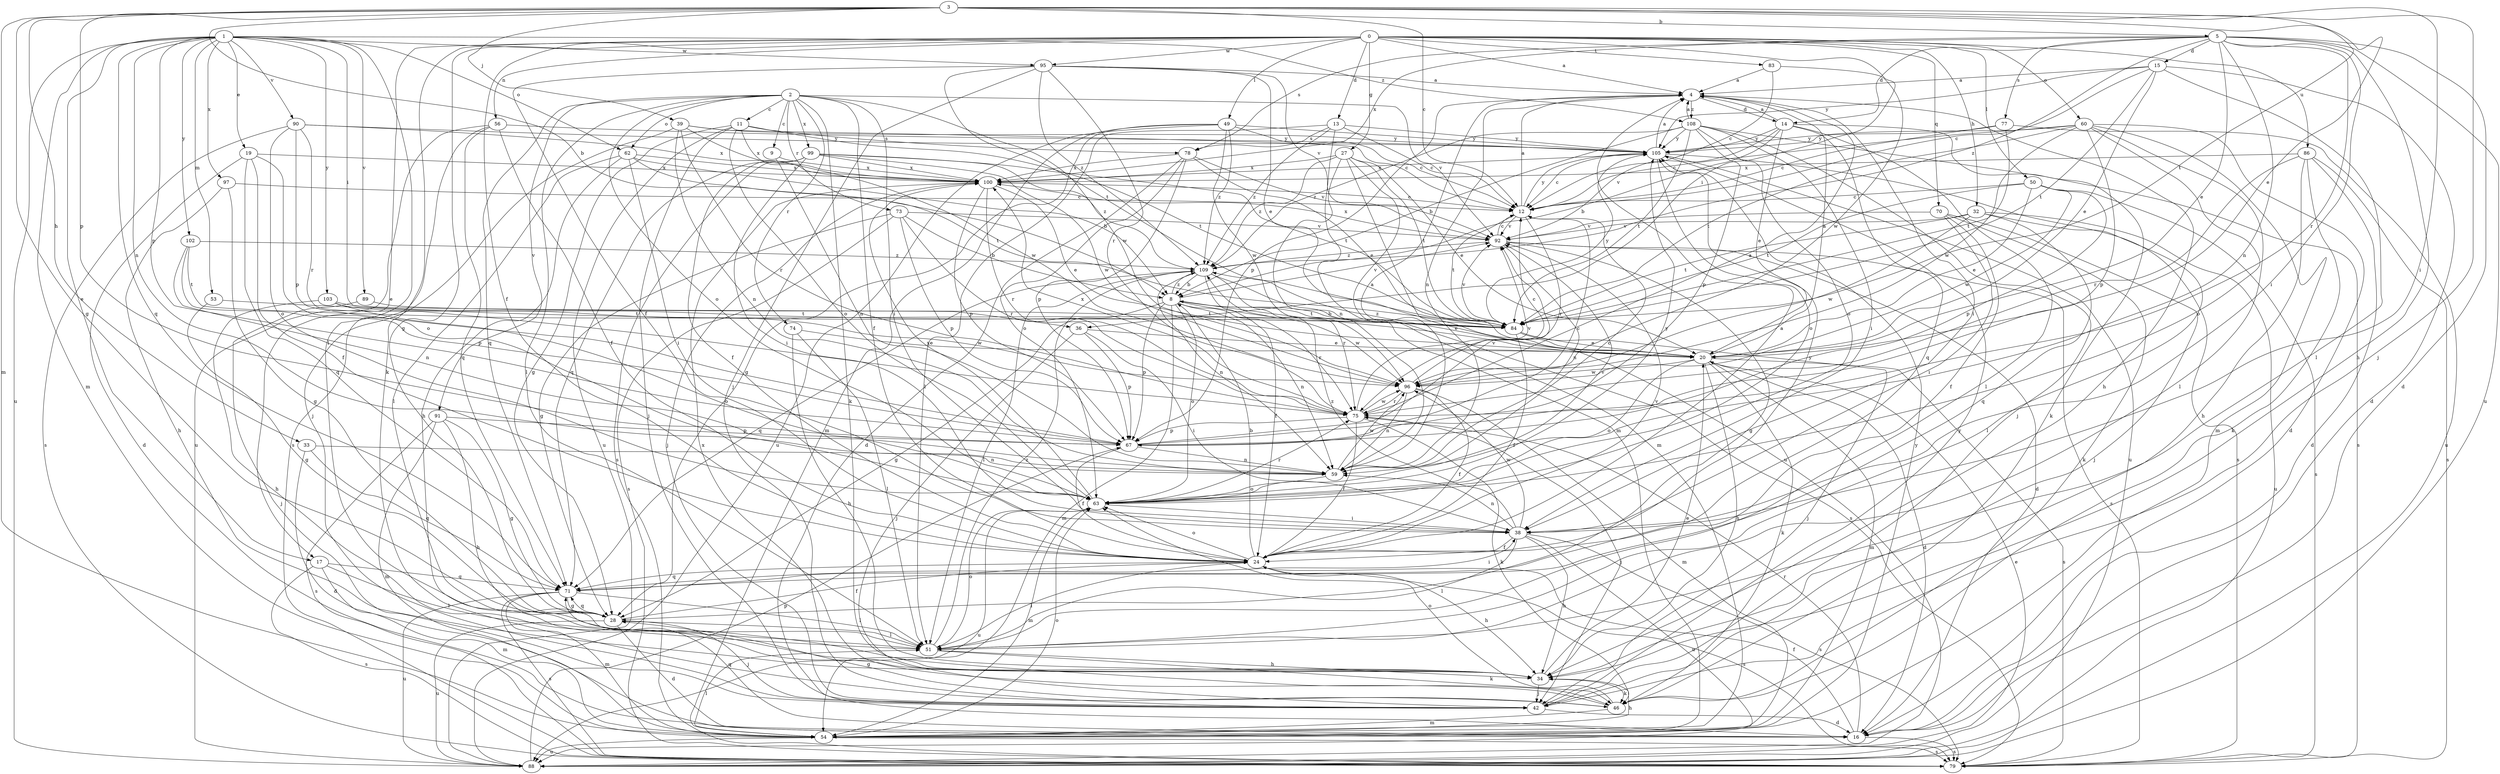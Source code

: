 strict digraph  {
0;
1;
2;
3;
4;
5;
8;
9;
11;
12;
13;
14;
15;
16;
17;
19;
20;
24;
27;
28;
32;
33;
34;
36;
38;
39;
42;
46;
49;
50;
51;
53;
54;
56;
59;
60;
62;
63;
67;
70;
71;
73;
74;
75;
77;
78;
79;
83;
84;
86;
88;
89;
90;
91;
92;
95;
96;
97;
99;
100;
102;
103;
105;
108;
109;
0 -> 4  [label=a];
0 -> 13  [label=d];
0 -> 17  [label=e];
0 -> 24  [label=f];
0 -> 27  [label=g];
0 -> 28  [label=g];
0 -> 32  [label=h];
0 -> 36  [label=i];
0 -> 46  [label=k];
0 -> 49  [label=l];
0 -> 50  [label=l];
0 -> 56  [label=n];
0 -> 60  [label=o];
0 -> 70  [label=q];
0 -> 83  [label=t];
0 -> 86  [label=u];
0 -> 95  [label=w];
1 -> 17  [label=e];
1 -> 19  [label=e];
1 -> 36  [label=i];
1 -> 51  [label=l];
1 -> 53  [label=m];
1 -> 54  [label=m];
1 -> 59  [label=n];
1 -> 62  [label=o];
1 -> 67  [label=p];
1 -> 71  [label=q];
1 -> 88  [label=u];
1 -> 89  [label=v];
1 -> 90  [label=v];
1 -> 95  [label=w];
1 -> 97  [label=x];
1 -> 102  [label=y];
1 -> 103  [label=y];
1 -> 108  [label=z];
2 -> 9  [label=c];
2 -> 11  [label=c];
2 -> 24  [label=f];
2 -> 38  [label=i];
2 -> 46  [label=k];
2 -> 51  [label=l];
2 -> 62  [label=o];
2 -> 63  [label=o];
2 -> 71  [label=q];
2 -> 73  [label=r];
2 -> 74  [label=r];
2 -> 91  [label=v];
2 -> 92  [label=v];
2 -> 96  [label=w];
2 -> 99  [label=x];
3 -> 5  [label=b];
3 -> 8  [label=b];
3 -> 12  [label=c];
3 -> 20  [label=e];
3 -> 28  [label=g];
3 -> 33  [label=h];
3 -> 38  [label=i];
3 -> 39  [label=j];
3 -> 42  [label=j];
3 -> 54  [label=m];
3 -> 67  [label=p];
3 -> 84  [label=t];
4 -> 14  [label=d];
4 -> 34  [label=h];
4 -> 38  [label=i];
4 -> 59  [label=n];
4 -> 67  [label=p];
4 -> 108  [label=z];
5 -> 14  [label=d];
5 -> 15  [label=d];
5 -> 16  [label=d];
5 -> 20  [label=e];
5 -> 34  [label=h];
5 -> 38  [label=i];
5 -> 59  [label=n];
5 -> 75  [label=r];
5 -> 77  [label=s];
5 -> 78  [label=s];
5 -> 88  [label=u];
5 -> 100  [label=x];
5 -> 109  [label=z];
8 -> 20  [label=e];
8 -> 28  [label=g];
8 -> 54  [label=m];
8 -> 59  [label=n];
8 -> 63  [label=o];
8 -> 67  [label=p];
8 -> 75  [label=r];
8 -> 84  [label=t];
8 -> 92  [label=v];
8 -> 96  [label=w];
8 -> 109  [label=z];
9 -> 59  [label=n];
9 -> 100  [label=x];
11 -> 28  [label=g];
11 -> 42  [label=j];
11 -> 63  [label=o];
11 -> 78  [label=s];
11 -> 84  [label=t];
11 -> 88  [label=u];
11 -> 96  [label=w];
12 -> 4  [label=a];
12 -> 75  [label=r];
12 -> 84  [label=t];
12 -> 92  [label=v];
12 -> 105  [label=y];
13 -> 12  [label=c];
13 -> 51  [label=l];
13 -> 54  [label=m];
13 -> 78  [label=s];
13 -> 105  [label=y];
13 -> 109  [label=z];
14 -> 4  [label=a];
14 -> 8  [label=b];
14 -> 20  [label=e];
14 -> 46  [label=k];
14 -> 51  [label=l];
14 -> 71  [label=q];
14 -> 92  [label=v];
14 -> 105  [label=y];
15 -> 4  [label=a];
15 -> 12  [label=c];
15 -> 16  [label=d];
15 -> 20  [label=e];
15 -> 51  [label=l];
15 -> 84  [label=t];
15 -> 105  [label=y];
16 -> 24  [label=f];
16 -> 71  [label=q];
16 -> 75  [label=r];
16 -> 79  [label=s];
17 -> 51  [label=l];
17 -> 54  [label=m];
17 -> 71  [label=q];
17 -> 79  [label=s];
19 -> 16  [label=d];
19 -> 24  [label=f];
19 -> 63  [label=o];
19 -> 71  [label=q];
19 -> 100  [label=x];
20 -> 4  [label=a];
20 -> 16  [label=d];
20 -> 34  [label=h];
20 -> 46  [label=k];
20 -> 54  [label=m];
20 -> 63  [label=o];
20 -> 79  [label=s];
20 -> 96  [label=w];
20 -> 109  [label=z];
24 -> 4  [label=a];
24 -> 8  [label=b];
24 -> 34  [label=h];
24 -> 51  [label=l];
24 -> 63  [label=o];
24 -> 71  [label=q];
24 -> 79  [label=s];
24 -> 92  [label=v];
24 -> 105  [label=y];
27 -> 20  [label=e];
27 -> 54  [label=m];
27 -> 59  [label=n];
27 -> 84  [label=t];
27 -> 88  [label=u];
27 -> 100  [label=x];
27 -> 109  [label=z];
28 -> 16  [label=d];
28 -> 24  [label=f];
28 -> 42  [label=j];
28 -> 51  [label=l];
28 -> 71  [label=q];
28 -> 88  [label=u];
32 -> 51  [label=l];
32 -> 71  [label=q];
32 -> 84  [label=t];
32 -> 88  [label=u];
32 -> 92  [label=v];
32 -> 96  [label=w];
33 -> 16  [label=d];
33 -> 59  [label=n];
33 -> 71  [label=q];
34 -> 20  [label=e];
34 -> 42  [label=j];
34 -> 46  [label=k];
36 -> 20  [label=e];
36 -> 38  [label=i];
36 -> 42  [label=j];
36 -> 67  [label=p];
38 -> 24  [label=f];
38 -> 34  [label=h];
38 -> 51  [label=l];
38 -> 59  [label=n];
38 -> 79  [label=s];
38 -> 88  [label=u];
38 -> 96  [label=w];
38 -> 109  [label=z];
39 -> 12  [label=c];
39 -> 42  [label=j];
39 -> 59  [label=n];
39 -> 75  [label=r];
39 -> 100  [label=x];
39 -> 105  [label=y];
42 -> 16  [label=d];
42 -> 105  [label=y];
46 -> 28  [label=g];
46 -> 54  [label=m];
46 -> 63  [label=o];
46 -> 100  [label=x];
49 -> 12  [label=c];
49 -> 28  [label=g];
49 -> 54  [label=m];
49 -> 88  [label=u];
49 -> 96  [label=w];
49 -> 105  [label=y];
49 -> 109  [label=z];
50 -> 12  [label=c];
50 -> 20  [label=e];
50 -> 67  [label=p];
50 -> 79  [label=s];
50 -> 84  [label=t];
50 -> 96  [label=w];
51 -> 34  [label=h];
51 -> 46  [label=k];
51 -> 63  [label=o];
51 -> 109  [label=z];
53 -> 28  [label=g];
53 -> 84  [label=t];
54 -> 34  [label=h];
54 -> 51  [label=l];
54 -> 63  [label=o];
54 -> 79  [label=s];
54 -> 88  [label=u];
54 -> 105  [label=y];
56 -> 24  [label=f];
56 -> 71  [label=q];
56 -> 79  [label=s];
56 -> 88  [label=u];
56 -> 105  [label=y];
59 -> 4  [label=a];
59 -> 12  [label=c];
59 -> 63  [label=o];
59 -> 96  [label=w];
60 -> 12  [label=c];
60 -> 16  [label=d];
60 -> 51  [label=l];
60 -> 54  [label=m];
60 -> 63  [label=o];
60 -> 67  [label=p];
60 -> 84  [label=t];
60 -> 96  [label=w];
60 -> 105  [label=y];
62 -> 8  [label=b];
62 -> 34  [label=h];
62 -> 38  [label=i];
62 -> 51  [label=l];
62 -> 84  [label=t];
62 -> 100  [label=x];
63 -> 38  [label=i];
63 -> 54  [label=m];
63 -> 75  [label=r];
63 -> 88  [label=u];
63 -> 92  [label=v];
63 -> 100  [label=x];
63 -> 105  [label=y];
67 -> 12  [label=c];
67 -> 24  [label=f];
67 -> 59  [label=n];
67 -> 92  [label=v];
70 -> 24  [label=f];
70 -> 38  [label=i];
70 -> 42  [label=j];
70 -> 46  [label=k];
70 -> 92  [label=v];
71 -> 28  [label=g];
71 -> 38  [label=i];
71 -> 51  [label=l];
71 -> 54  [label=m];
71 -> 79  [label=s];
71 -> 88  [label=u];
73 -> 8  [label=b];
73 -> 28  [label=g];
73 -> 67  [label=p];
73 -> 75  [label=r];
73 -> 79  [label=s];
73 -> 92  [label=v];
74 -> 20  [label=e];
74 -> 34  [label=h];
74 -> 51  [label=l];
75 -> 4  [label=a];
75 -> 24  [label=f];
75 -> 42  [label=j];
75 -> 46  [label=k];
75 -> 67  [label=p];
75 -> 92  [label=v];
75 -> 96  [label=w];
75 -> 100  [label=x];
77 -> 12  [label=c];
77 -> 84  [label=t];
77 -> 88  [label=u];
77 -> 105  [label=y];
78 -> 16  [label=d];
78 -> 20  [label=e];
78 -> 63  [label=o];
78 -> 67  [label=p];
78 -> 92  [label=v];
78 -> 100  [label=x];
83 -> 4  [label=a];
83 -> 12  [label=c];
83 -> 96  [label=w];
84 -> 8  [label=b];
84 -> 20  [label=e];
84 -> 24  [label=f];
84 -> 42  [label=j];
84 -> 92  [label=v];
84 -> 105  [label=y];
86 -> 16  [label=d];
86 -> 34  [label=h];
86 -> 46  [label=k];
86 -> 75  [label=r];
86 -> 79  [label=s];
86 -> 100  [label=x];
88 -> 20  [label=e];
88 -> 67  [label=p];
89 -> 42  [label=j];
89 -> 84  [label=t];
90 -> 63  [label=o];
90 -> 67  [label=p];
90 -> 75  [label=r];
90 -> 79  [label=s];
90 -> 100  [label=x];
90 -> 105  [label=y];
91 -> 28  [label=g];
91 -> 34  [label=h];
91 -> 54  [label=m];
91 -> 67  [label=p];
91 -> 79  [label=s];
92 -> 12  [label=c];
92 -> 16  [label=d];
92 -> 28  [label=g];
92 -> 59  [label=n];
92 -> 79  [label=s];
92 -> 100  [label=x];
92 -> 109  [label=z];
95 -> 4  [label=a];
95 -> 20  [label=e];
95 -> 24  [label=f];
95 -> 42  [label=j];
95 -> 75  [label=r];
95 -> 84  [label=t];
95 -> 92  [label=v];
95 -> 109  [label=z];
96 -> 12  [label=c];
96 -> 24  [label=f];
96 -> 54  [label=m];
96 -> 59  [label=n];
96 -> 75  [label=r];
97 -> 12  [label=c];
97 -> 28  [label=g];
97 -> 34  [label=h];
99 -> 24  [label=f];
99 -> 38  [label=i];
99 -> 71  [label=q];
99 -> 79  [label=s];
99 -> 84  [label=t];
99 -> 96  [label=w];
99 -> 100  [label=x];
99 -> 109  [label=z];
100 -> 12  [label=c];
100 -> 20  [label=e];
100 -> 42  [label=j];
100 -> 67  [label=p];
100 -> 75  [label=r];
102 -> 59  [label=n];
102 -> 67  [label=p];
102 -> 84  [label=t];
102 -> 109  [label=z];
103 -> 34  [label=h];
103 -> 63  [label=o];
103 -> 84  [label=t];
103 -> 96  [label=w];
105 -> 4  [label=a];
105 -> 12  [label=c];
105 -> 63  [label=o];
105 -> 79  [label=s];
105 -> 88  [label=u];
105 -> 100  [label=x];
108 -> 4  [label=a];
108 -> 8  [label=b];
108 -> 38  [label=i];
108 -> 42  [label=j];
108 -> 63  [label=o];
108 -> 67  [label=p];
108 -> 79  [label=s];
108 -> 84  [label=t];
108 -> 105  [label=y];
108 -> 109  [label=z];
109 -> 8  [label=b];
109 -> 24  [label=f];
109 -> 51  [label=l];
109 -> 59  [label=n];
109 -> 71  [label=q];
109 -> 75  [label=r];
109 -> 79  [label=s];
}
